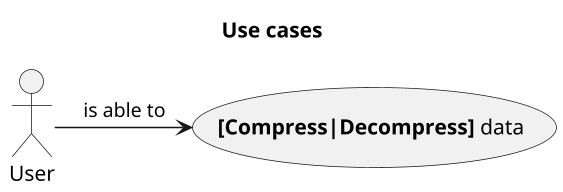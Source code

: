 @startuml use_case

scale 1.5
title Use cases

"**[Compress|Decompress]** data" as (use_case)

:User: -> (use_case) : is able to

@enduml
